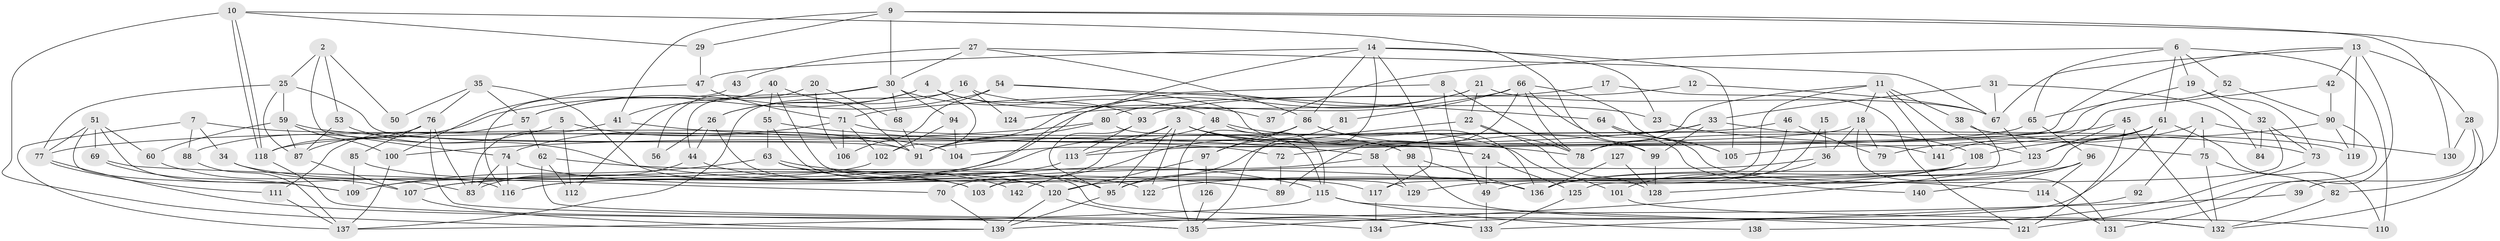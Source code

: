 // Generated by graph-tools (version 1.1) at 2025/14/03/09/25 04:14:55]
// undirected, 142 vertices, 284 edges
graph export_dot {
graph [start="1"]
  node [color=gray90,style=filled];
  1;
  2;
  3;
  4;
  5;
  6;
  7;
  8;
  9;
  10;
  11;
  12;
  13;
  14;
  15;
  16;
  17;
  18;
  19;
  20;
  21;
  22;
  23;
  24;
  25;
  26;
  27;
  28;
  29;
  30;
  31;
  32;
  33;
  34;
  35;
  36;
  37;
  38;
  39;
  40;
  41;
  42;
  43;
  44;
  45;
  46;
  47;
  48;
  49;
  50;
  51;
  52;
  53;
  54;
  55;
  56;
  57;
  58;
  59;
  60;
  61;
  62;
  63;
  64;
  65;
  66;
  67;
  68;
  69;
  70;
  71;
  72;
  73;
  74;
  75;
  76;
  77;
  78;
  79;
  80;
  81;
  82;
  83;
  84;
  85;
  86;
  87;
  88;
  89;
  90;
  91;
  92;
  93;
  94;
  95;
  96;
  97;
  98;
  99;
  100;
  101;
  102;
  103;
  104;
  105;
  106;
  107;
  108;
  109;
  110;
  111;
  112;
  113;
  114;
  115;
  116;
  117;
  118;
  119;
  120;
  121;
  122;
  123;
  124;
  125;
  126;
  127;
  128;
  129;
  130;
  131;
  132;
  133;
  134;
  135;
  136;
  137;
  138;
  139;
  140;
  141;
  142;
  1 -- 79;
  1 -- 75;
  1 -- 92;
  1 -- 130;
  2 -- 25;
  2 -- 74;
  2 -- 50;
  2 -- 53;
  3 -- 98;
  3 -- 95;
  3 -- 24;
  3 -- 103;
  3 -- 107;
  3 -- 122;
  3 -- 141;
  4 -- 93;
  4 -- 26;
  4 -- 37;
  4 -- 57;
  4 -- 102;
  5 -- 88;
  5 -- 91;
  5 -- 112;
  6 -- 61;
  6 -- 65;
  6 -- 19;
  6 -- 37;
  6 -- 52;
  6 -- 110;
  7 -- 34;
  7 -- 104;
  7 -- 88;
  7 -- 137;
  8 -- 71;
  8 -- 78;
  8 -- 49;
  9 -- 29;
  9 -- 130;
  9 -- 30;
  9 -- 41;
  9 -- 82;
  10 -- 139;
  10 -- 118;
  10 -- 118;
  10 -- 29;
  10 -- 99;
  11 -- 78;
  11 -- 117;
  11 -- 18;
  11 -- 38;
  11 -- 123;
  11 -- 141;
  12 -- 93;
  12 -- 67;
  13 -- 67;
  13 -- 42;
  13 -- 28;
  13 -- 104;
  13 -- 119;
  13 -- 131;
  14 -- 47;
  14 -- 86;
  14 -- 23;
  14 -- 105;
  14 -- 116;
  14 -- 117;
  14 -- 135;
  15 -- 136;
  15 -- 36;
  16 -- 26;
  16 -- 137;
  16 -- 23;
  16 -- 124;
  17 -- 121;
  17 -- 80;
  18 -- 113;
  18 -- 36;
  18 -- 79;
  18 -- 131;
  19 -- 32;
  19 -- 65;
  19 -- 73;
  20 -- 68;
  20 -- 106;
  20 -- 56;
  21 -- 22;
  21 -- 91;
  21 -- 67;
  21 -- 109;
  22 -- 95;
  22 -- 78;
  22 -- 128;
  23 -- 73;
  24 -- 49;
  24 -- 125;
  25 -- 59;
  25 -- 77;
  25 -- 87;
  25 -- 91;
  26 -- 120;
  26 -- 44;
  26 -- 56;
  27 -- 30;
  27 -- 67;
  27 -- 43;
  27 -- 86;
  28 -- 132;
  28 -- 39;
  28 -- 130;
  29 -- 47;
  30 -- 87;
  30 -- 44;
  30 -- 48;
  30 -- 68;
  30 -- 94;
  31 -- 33;
  31 -- 67;
  31 -- 84;
  32 -- 73;
  32 -- 125;
  32 -- 84;
  33 -- 99;
  33 -- 77;
  33 -- 58;
  33 -- 108;
  34 -- 83;
  34 -- 103;
  35 -- 103;
  35 -- 57;
  35 -- 50;
  35 -- 76;
  36 -- 101;
  36 -- 95;
  38 -- 135;
  38 -- 75;
  39 -- 139;
  40 -- 91;
  40 -- 129;
  40 -- 41;
  40 -- 55;
  40 -- 112;
  41 -- 58;
  41 -- 83;
  42 -- 105;
  42 -- 90;
  43 -- 116;
  44 -- 83;
  44 -- 142;
  45 -- 123;
  45 -- 132;
  45 -- 78;
  45 -- 121;
  46 -- 49;
  46 -- 91;
  46 -- 79;
  47 -- 100;
  47 -- 71;
  48 -- 115;
  48 -- 101;
  48 -- 113;
  49 -- 133;
  51 -- 116;
  51 -- 109;
  51 -- 60;
  51 -- 69;
  51 -- 77;
  52 -- 90;
  52 -- 72;
  53 -- 87;
  53 -- 89;
  54 -- 98;
  54 -- 57;
  54 -- 64;
  54 -- 106;
  55 -- 63;
  55 -- 78;
  55 -- 122;
  57 -- 111;
  57 -- 62;
  58 -- 70;
  58 -- 129;
  59 -- 60;
  59 -- 72;
  59 -- 87;
  59 -- 100;
  60 -- 107;
  61 -- 123;
  61 -- 141;
  61 -- 103;
  61 -- 110;
  61 -- 134;
  62 -- 112;
  62 -- 133;
  62 -- 136;
  63 -- 95;
  63 -- 109;
  63 -- 115;
  63 -- 132;
  64 -- 114;
  64 -- 105;
  65 -- 96;
  65 -- 118;
  66 -- 105;
  66 -- 78;
  66 -- 81;
  66 -- 89;
  66 -- 124;
  66 -- 140;
  67 -- 123;
  68 -- 91;
  69 -- 70;
  69 -- 109;
  70 -- 139;
  71 -- 102;
  71 -- 74;
  71 -- 106;
  71 -- 119;
  72 -- 89;
  73 -- 138;
  74 -- 117;
  74 -- 83;
  74 -- 116;
  75 -- 132;
  75 -- 82;
  76 -- 118;
  76 -- 83;
  76 -- 85;
  76 -- 134;
  77 -- 135;
  77 -- 111;
  80 -- 100;
  80 -- 115;
  80 -- 91;
  81 -- 97;
  82 -- 132;
  85 -- 109;
  85 -- 120;
  86 -- 135;
  86 -- 97;
  86 -- 99;
  86 -- 136;
  86 -- 142;
  87 -- 107;
  88 -- 137;
  90 -- 119;
  90 -- 108;
  90 -- 121;
  92 -- 133;
  93 -- 95;
  93 -- 113;
  94 -- 102;
  94 -- 104;
  95 -- 139;
  96 -- 122;
  96 -- 136;
  96 -- 114;
  96 -- 140;
  97 -- 120;
  97 -- 126;
  98 -- 132;
  98 -- 136;
  99 -- 128;
  100 -- 137;
  101 -- 110;
  102 -- 107;
  107 -- 139;
  108 -- 128;
  108 -- 120;
  108 -- 129;
  111 -- 137;
  113 -- 116;
  114 -- 131;
  115 -- 121;
  115 -- 137;
  115 -- 138;
  117 -- 134;
  118 -- 135;
  120 -- 133;
  120 -- 139;
  123 -- 136;
  125 -- 133;
  126 -- 135;
  127 -- 128;
  127 -- 136;
}

